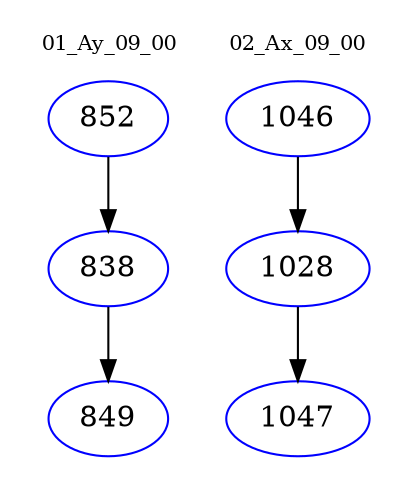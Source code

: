 digraph{
subgraph cluster_0 {
color = white
label = "01_Ay_09_00";
fontsize=10;
T0_852 [label="852", color="blue"]
T0_852 -> T0_838 [color="black"]
T0_838 [label="838", color="blue"]
T0_838 -> T0_849 [color="black"]
T0_849 [label="849", color="blue"]
}
subgraph cluster_1 {
color = white
label = "02_Ax_09_00";
fontsize=10;
T1_1046 [label="1046", color="blue"]
T1_1046 -> T1_1028 [color="black"]
T1_1028 [label="1028", color="blue"]
T1_1028 -> T1_1047 [color="black"]
T1_1047 [label="1047", color="blue"]
}
}
